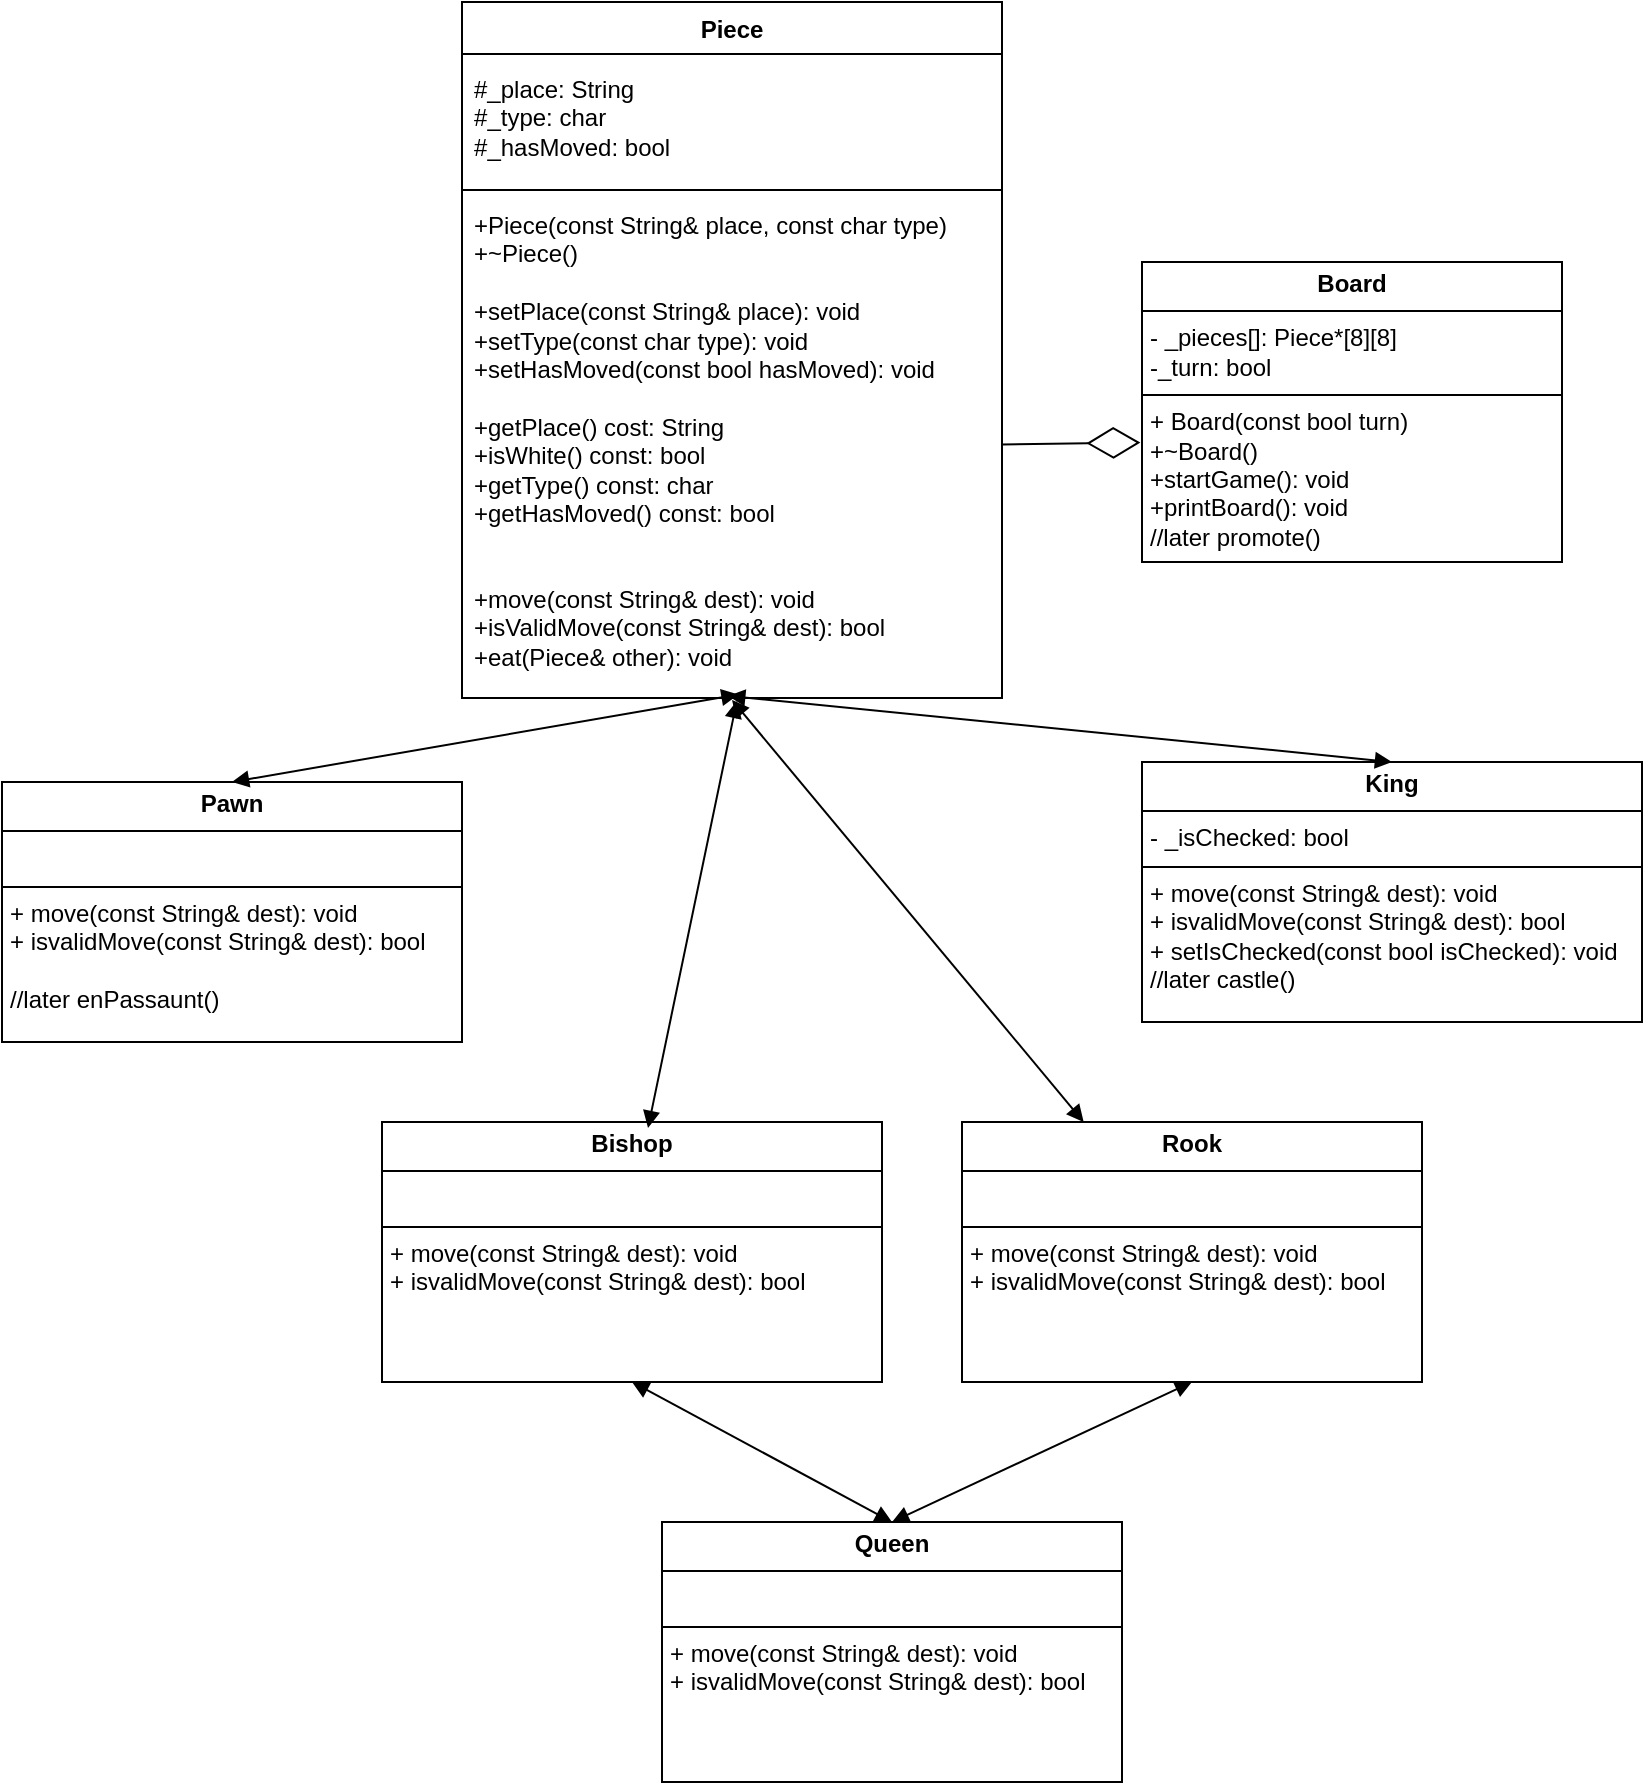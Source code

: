 <mxfile version="25.0.3">
  <diagram id="C5RBs43oDa-KdzZeNtuy" name="Page-1">
    <mxGraphModel dx="2150" dy="743" grid="1" gridSize="10" guides="1" tooltips="1" connect="1" arrows="1" fold="1" page="1" pageScale="1" pageWidth="827" pageHeight="1169" background="none" math="0" shadow="0">
      <root>
        <mxCell id="WIyWlLk6GJQsqaUBKTNV-0" />
        <mxCell id="WIyWlLk6GJQsqaUBKTNV-1" parent="WIyWlLk6GJQsqaUBKTNV-0" />
        <mxCell id="d8s1Xq8_TLy2aHuGUMDL-6" value="Piece" style="swimlane;fontStyle=1;align=center;verticalAlign=top;childLayout=stackLayout;horizontal=1;startSize=26;horizontalStack=0;resizeParent=1;resizeParentMax=0;resizeLast=0;collapsible=1;marginBottom=0;whiteSpace=wrap;html=1;" parent="WIyWlLk6GJQsqaUBKTNV-1" vertex="1">
          <mxGeometry x="-90" y="100" width="270" height="348" as="geometry">
            <mxRectangle x="140" y="130" width="70" height="30" as="alternateBounds" />
          </mxGeometry>
        </mxCell>
        <mxCell id="d8s1Xq8_TLy2aHuGUMDL-7" value="#_place: String&lt;div&gt;#&lt;span style=&quot;background-color: initial;&quot;&gt;_type:&amp;nbsp;&lt;/span&gt;&lt;span style=&quot;background-color: initial;&quot;&gt;char&lt;/span&gt;&lt;/div&gt;&lt;div&gt;#&lt;span style=&quot;background-color: initial;&quot;&gt;_hasMoved:&amp;nbsp;&lt;/span&gt;&lt;span style=&quot;background-color: initial;&quot;&gt;bool&lt;/span&gt;&lt;/div&gt;" style="text;strokeColor=none;fillColor=none;align=left;verticalAlign=middle;spacingLeft=4;spacingRight=4;overflow=hidden;rotatable=0;points=[[0,0.5],[1,0.5]];portConstraint=eastwest;html=1;whiteSpace=wrap;labelBackgroundColor=none;" parent="d8s1Xq8_TLy2aHuGUMDL-6" vertex="1">
          <mxGeometry y="26" width="270" height="64" as="geometry" />
        </mxCell>
        <mxCell id="d8s1Xq8_TLy2aHuGUMDL-8" value="" style="line;strokeWidth=1;fillColor=none;align=left;verticalAlign=middle;spacingTop=-1;spacingLeft=3;spacingRight=3;rotatable=0;labelPosition=right;points=[];portConstraint=eastwest;strokeColor=inherit;" parent="d8s1Xq8_TLy2aHuGUMDL-6" vertex="1">
          <mxGeometry y="90" width="270" height="8" as="geometry" />
        </mxCell>
        <mxCell id="d8s1Xq8_TLy2aHuGUMDL-9" value="+Piece(const String&amp;amp; place, const char type)&lt;div&gt;+~Piece()&lt;/div&gt;&lt;div&gt;&lt;br&gt;&lt;/div&gt;&lt;div&gt;+setPlace(const String&amp;amp; place):&amp;nbsp;&lt;span style=&quot;background-color: initial;&quot;&gt;void&lt;/span&gt;&lt;/div&gt;&lt;div&gt;&lt;span style=&quot;background-color: initial;&quot;&gt;+&lt;/span&gt;&lt;span style=&quot;background-color: initial;&quot;&gt;setType(const char type):&amp;nbsp;&lt;/span&gt;&lt;span style=&quot;background-color: initial;&quot;&gt;void&lt;/span&gt;&lt;/div&gt;&lt;div&gt;&lt;span style=&quot;background-color: initial;&quot;&gt;+&lt;/span&gt;&lt;span style=&quot;background-color: initial;&quot;&gt;setHasMoved(const bool hasMoved):&amp;nbsp;&lt;/span&gt;&lt;span style=&quot;background-color: initial;&quot;&gt;void&lt;/span&gt;&lt;/div&gt;&lt;div&gt;&lt;span style=&quot;background-color: initial;&quot;&gt;&lt;br&gt;&lt;/span&gt;&lt;/div&gt;&lt;div&gt;&lt;span style=&quot;background-color: initial;&quot;&gt;+getPlace() cost:&amp;nbsp;&lt;/span&gt;&lt;span style=&quot;background-color: initial;&quot;&gt;String&lt;/span&gt;&lt;/div&gt;&lt;div&gt;&lt;span style=&quot;background-color: initial;&quot;&gt;+isWhite() const:&amp;nbsp;&lt;/span&gt;&lt;span style=&quot;background-color: initial;&quot;&gt;bool&lt;/span&gt;&lt;/div&gt;&lt;div&gt;&lt;span style=&quot;background-color: initial;&quot;&gt;+getType() const:&amp;nbsp;&lt;/span&gt;&lt;span style=&quot;background-color: initial;&quot;&gt;char&lt;/span&gt;&lt;/div&gt;&lt;div&gt;&lt;span style=&quot;background-color: initial;&quot;&gt;+getHasMoved() const:&amp;nbsp;&lt;/span&gt;&lt;span style=&quot;background-color: initial;&quot;&gt;bool&lt;/span&gt;&lt;/div&gt;&lt;div&gt;&lt;span style=&quot;background-color: initial;&quot;&gt;&lt;br&gt;&lt;/span&gt;&lt;/div&gt;&lt;div&gt;&lt;span style=&quot;background-color: initial;&quot;&gt;&lt;br&gt;&lt;/span&gt;&lt;/div&gt;&lt;div&gt;&lt;span style=&quot;background-color: initial;&quot;&gt;+move(const String&amp;amp; dest): void&lt;/span&gt;&lt;/div&gt;&lt;div&gt;&lt;span style=&quot;background-color: initial;&quot;&gt;+isValidMove(const String&amp;amp; dest): bool&lt;/span&gt;&lt;/div&gt;&lt;div&gt;&lt;span style=&quot;background-color: initial;&quot;&gt;+eat(Piece&amp;amp; other): void&lt;/span&gt;&lt;/div&gt;" style="text;strokeColor=none;fillColor=none;align=left;verticalAlign=top;spacingLeft=4;spacingRight=4;overflow=hidden;rotatable=0;points=[[0,0.5],[1,0.5]];portConstraint=eastwest;whiteSpace=wrap;html=1;" parent="d8s1Xq8_TLy2aHuGUMDL-6" vertex="1">
          <mxGeometry y="98" width="270" height="250" as="geometry" />
        </mxCell>
        <mxCell id="d8s1Xq8_TLy2aHuGUMDL-11" value="&lt;p style=&quot;margin:0px;margin-top:4px;text-align:center;&quot;&gt;&lt;b&gt;Rook&lt;/b&gt;&lt;/p&gt;&lt;hr size=&quot;1&quot; style=&quot;border-style:solid;&quot;&gt;&lt;p style=&quot;margin:0px;margin-left:4px;&quot;&gt;&lt;br&gt;&lt;/p&gt;&lt;hr size=&quot;1&quot; style=&quot;border-style:solid;&quot;&gt;&lt;p style=&quot;margin:0px;margin-left:4px;&quot;&gt;+ move(const String&amp;amp; dest): void&lt;/p&gt;&lt;p style=&quot;margin:0px;margin-left:4px;&quot;&gt;+ isvalidMove(const String&amp;amp; dest): bool&lt;/p&gt;&lt;p style=&quot;margin:0px;margin-left:4px;&quot;&gt;&lt;br&gt;&lt;/p&gt;&lt;p style=&quot;margin:0px;margin-left:4px;&quot;&gt;&lt;br&gt;&lt;/p&gt;" style="verticalAlign=top;align=left;overflow=fill;html=1;whiteSpace=wrap;" parent="WIyWlLk6GJQsqaUBKTNV-1" vertex="1">
          <mxGeometry x="160" y="660" width="230" height="130" as="geometry" />
        </mxCell>
        <mxCell id="d8s1Xq8_TLy2aHuGUMDL-13" value="&lt;p style=&quot;margin:0px;margin-top:4px;text-align:center;&quot;&gt;&lt;b&gt;King&lt;/b&gt;&lt;/p&gt;&lt;hr size=&quot;1&quot; style=&quot;border-style:solid;&quot;&gt;&lt;p style=&quot;margin:0px;margin-left:4px;&quot;&gt;- _isChecked: bool&lt;/p&gt;&lt;hr size=&quot;1&quot; style=&quot;border-style:solid;&quot;&gt;&lt;p style=&quot;margin:0px;margin-left:4px;&quot;&gt;+ move(const String&amp;amp; dest): void&lt;/p&gt;&lt;p style=&quot;margin:0px;margin-left:4px;&quot;&gt;+ isvalidMove(const String&amp;amp; dest): bool&lt;/p&gt;&lt;p style=&quot;margin:0px;margin-left:4px;&quot;&gt;+ setIsChecked(const bool isChecked): void&lt;/p&gt;&lt;p style=&quot;margin:0px;margin-left:4px;&quot;&gt;//later castle()&lt;/p&gt;&lt;p style=&quot;margin:0px;margin-left:4px;&quot;&gt;&lt;br&gt;&lt;/p&gt;" style="verticalAlign=top;align=left;overflow=fill;html=1;whiteSpace=wrap;" parent="WIyWlLk6GJQsqaUBKTNV-1" vertex="1">
          <mxGeometry x="250" y="480" width="250" height="130" as="geometry" />
        </mxCell>
        <mxCell id="d8s1Xq8_TLy2aHuGUMDL-17" value="&lt;p style=&quot;margin:0px;margin-top:4px;text-align:center;&quot;&gt;&lt;b&gt;Board&lt;/b&gt;&lt;/p&gt;&lt;hr size=&quot;1&quot; style=&quot;border-style:solid;&quot;&gt;&lt;p style=&quot;margin:0px;margin-left:4px;&quot;&gt;- _pieces[]: Piece*[8][8]&lt;/p&gt;&lt;p style=&quot;margin:0px;margin-left:4px;&quot;&gt;-_turn: bool&lt;/p&gt;&lt;hr size=&quot;1&quot; style=&quot;border-style:solid;&quot;&gt;&lt;p style=&quot;margin:0px;margin-left:4px;&quot;&gt;+ Board(const bool turn)&lt;/p&gt;&lt;p style=&quot;margin:0px;margin-left:4px;&quot;&gt;+~Board()&lt;/p&gt;&lt;p style=&quot;margin:0px;margin-left:4px;&quot;&gt;+startGame(): void&lt;/p&gt;&lt;p style=&quot;margin:0px;margin-left:4px;&quot;&gt;+printBoard(): void&lt;/p&gt;&lt;p style=&quot;margin:0px;margin-left:4px;&quot;&gt;//later promote()&lt;/p&gt;" style="verticalAlign=top;align=left;overflow=fill;html=1;whiteSpace=wrap;" parent="WIyWlLk6GJQsqaUBKTNV-1" vertex="1">
          <mxGeometry x="250" y="230" width="210" height="150" as="geometry" />
        </mxCell>
        <mxCell id="d8s1Xq8_TLy2aHuGUMDL-18" value="" style="endArrow=diamondThin;endFill=0;endSize=24;html=1;rounded=0;entryX=-0.004;entryY=0.602;entryDx=0;entryDy=0;entryPerimeter=0;" parent="WIyWlLk6GJQsqaUBKTNV-1" source="d8s1Xq8_TLy2aHuGUMDL-9" target="d8s1Xq8_TLy2aHuGUMDL-17" edge="1">
          <mxGeometry width="160" relative="1" as="geometry">
            <mxPoint x="410" y="353" as="sourcePoint" />
            <mxPoint x="430" y="223" as="targetPoint" />
          </mxGeometry>
        </mxCell>
        <mxCell id="d8s1Xq8_TLy2aHuGUMDL-15" value="" style="endArrow=block;startArrow=block;endFill=1;startFill=1;html=1;rounded=0;entryX=0.5;entryY=1.004;entryDx=0;entryDy=0;entryPerimeter=0;" parent="WIyWlLk6GJQsqaUBKTNV-1" source="d8s1Xq8_TLy2aHuGUMDL-11" target="d8s1Xq8_TLy2aHuGUMDL-9" edge="1">
          <mxGeometry width="160" relative="1" as="geometry">
            <mxPoint x="175" y="510" as="sourcePoint" />
            <mxPoint x="220" y="500" as="targetPoint" />
            <Array as="points" />
          </mxGeometry>
        </mxCell>
        <mxCell id="d8s1Xq8_TLy2aHuGUMDL-20" value="&lt;p style=&quot;margin:0px;margin-top:4px;text-align:center;&quot;&gt;&lt;b&gt;Bishop&lt;/b&gt;&lt;/p&gt;&lt;hr size=&quot;1&quot; style=&quot;border-style:solid;&quot;&gt;&lt;p style=&quot;margin:0px;margin-left:4px;&quot;&gt;&lt;br&gt;&lt;/p&gt;&lt;hr size=&quot;1&quot; style=&quot;border-style:solid;&quot;&gt;&lt;p style=&quot;margin:0px;margin-left:4px;&quot;&gt;+ move(const String&amp;amp; dest): void&lt;/p&gt;&lt;p style=&quot;margin:0px;margin-left:4px;&quot;&gt;+ isvalidMove(const String&amp;amp; dest): bool&lt;/p&gt;" style="verticalAlign=top;align=left;overflow=fill;html=1;whiteSpace=wrap;" parent="WIyWlLk6GJQsqaUBKTNV-1" vertex="1">
          <mxGeometry x="-130" y="660" width="250" height="130" as="geometry" />
        </mxCell>
        <mxCell id="d8s1Xq8_TLy2aHuGUMDL-21" value="" style="endArrow=block;startArrow=block;endFill=1;startFill=1;html=1;rounded=0;entryX=0.493;entryY=0.996;entryDx=0;entryDy=0;entryPerimeter=0;exitX=0.5;exitY=0;exitDx=0;exitDy=0;" parent="WIyWlLk6GJQsqaUBKTNV-1" source="d8s1Xq8_TLy2aHuGUMDL-13" target="d8s1Xq8_TLy2aHuGUMDL-9" edge="1">
          <mxGeometry width="160" relative="1" as="geometry">
            <mxPoint x="404" y="680" as="sourcePoint" />
            <mxPoint x="286" y="490" as="targetPoint" />
          </mxGeometry>
        </mxCell>
        <mxCell id="d8s1Xq8_TLy2aHuGUMDL-22" value="" style="endArrow=block;startArrow=block;endFill=1;startFill=1;html=1;rounded=0;exitX=0.532;exitY=0.023;exitDx=0;exitDy=0;exitPerimeter=0;entryX=0.509;entryY=1.006;entryDx=0;entryDy=0;entryPerimeter=0;" parent="WIyWlLk6GJQsqaUBKTNV-1" source="d8s1Xq8_TLy2aHuGUMDL-20" edge="1" target="d8s1Xq8_TLy2aHuGUMDL-9">
          <mxGeometry width="160" relative="1" as="geometry">
            <mxPoint y="659" as="sourcePoint" />
            <mxPoint x="270" y="480" as="targetPoint" />
            <Array as="points" />
          </mxGeometry>
        </mxCell>
        <mxCell id="CQXrB59rSEnFBYvXw7kB-1" value="&lt;p style=&quot;margin:0px;margin-top:4px;text-align:center;&quot;&gt;&lt;b&gt;Queen&lt;/b&gt;&lt;/p&gt;&lt;hr size=&quot;1&quot; style=&quot;border-style:solid;&quot;&gt;&lt;p style=&quot;margin:0px;margin-left:4px;&quot;&gt;&lt;br&gt;&lt;/p&gt;&lt;hr size=&quot;1&quot; style=&quot;border-style:solid;&quot;&gt;&lt;p style=&quot;margin:0px;margin-left:4px;&quot;&gt;+ move(const String&amp;amp; dest): void&lt;/p&gt;&lt;p style=&quot;margin:0px;margin-left:4px;&quot;&gt;+ isvalidMove(const String&amp;amp; dest): bool&lt;/p&gt;&lt;p style=&quot;margin:0px;margin-left:4px;&quot;&gt;&lt;br&gt;&lt;/p&gt;&lt;p style=&quot;margin:0px;margin-left:4px;&quot;&gt;&lt;br&gt;&lt;/p&gt;" style="verticalAlign=top;align=left;overflow=fill;html=1;whiteSpace=wrap;" vertex="1" parent="WIyWlLk6GJQsqaUBKTNV-1">
          <mxGeometry x="10" y="860" width="230" height="130" as="geometry" />
        </mxCell>
        <mxCell id="CQXrB59rSEnFBYvXw7kB-4" value="" style="endArrow=block;startArrow=block;endFill=1;startFill=1;html=1;rounded=0;entryX=0.5;entryY=1;entryDx=0;entryDy=0;exitX=0.5;exitY=0;exitDx=0;exitDy=0;" edge="1" parent="WIyWlLk6GJQsqaUBKTNV-1" source="CQXrB59rSEnFBYvXw7kB-1" target="d8s1Xq8_TLy2aHuGUMDL-20">
          <mxGeometry width="160" relative="1" as="geometry">
            <mxPoint x="100" y="900" as="sourcePoint" />
            <mxPoint x="107" y="719" as="targetPoint" />
            <Array as="points" />
          </mxGeometry>
        </mxCell>
        <mxCell id="CQXrB59rSEnFBYvXw7kB-5" value="" style="endArrow=block;startArrow=block;endFill=1;startFill=1;html=1;rounded=0;entryX=0.5;entryY=1;entryDx=0;entryDy=0;exitX=0.5;exitY=0;exitDx=0;exitDy=0;" edge="1" parent="WIyWlLk6GJQsqaUBKTNV-1" source="CQXrB59rSEnFBYvXw7kB-1" target="d8s1Xq8_TLy2aHuGUMDL-11">
          <mxGeometry width="160" relative="1" as="geometry">
            <mxPoint x="120" y="900" as="sourcePoint" />
            <mxPoint x="127" y="719" as="targetPoint" />
            <Array as="points" />
          </mxGeometry>
        </mxCell>
        <mxCell id="CQXrB59rSEnFBYvXw7kB-7" value="&lt;p style=&quot;margin:0px;margin-top:4px;text-align:center;&quot;&gt;&lt;b&gt;Pawn&lt;/b&gt;&lt;/p&gt;&lt;hr size=&quot;1&quot; style=&quot;border-style:solid;&quot;&gt;&lt;p style=&quot;margin:0px;margin-left:4px;&quot;&gt;&lt;br&gt;&lt;/p&gt;&lt;hr size=&quot;1&quot; style=&quot;border-style:solid;&quot;&gt;&lt;p style=&quot;margin:0px;margin-left:4px;&quot;&gt;+ move(const String&amp;amp; dest): void&lt;/p&gt;&lt;p style=&quot;margin:0px;margin-left:4px;&quot;&gt;+ isvalidMove(const String&amp;amp; dest): bool&lt;/p&gt;&lt;p style=&quot;margin:0px;margin-left:4px;&quot;&gt;&lt;br&gt;&lt;/p&gt;&lt;p style=&quot;margin:0px;margin-left:4px;&quot;&gt;//later enPassaunt()&lt;/p&gt;" style="verticalAlign=top;align=left;overflow=fill;html=1;whiteSpace=wrap;" vertex="1" parent="WIyWlLk6GJQsqaUBKTNV-1">
          <mxGeometry x="-320" y="490" width="230" height="130" as="geometry" />
        </mxCell>
        <mxCell id="CQXrB59rSEnFBYvXw7kB-8" value="" style="endArrow=block;startArrow=block;endFill=1;startFill=1;html=1;rounded=0;exitX=0.5;exitY=0;exitDx=0;exitDy=0;entryX=0.512;entryY=0.993;entryDx=0;entryDy=0;entryPerimeter=0;" edge="1" parent="WIyWlLk6GJQsqaUBKTNV-1" source="CQXrB59rSEnFBYvXw7kB-7" target="d8s1Xq8_TLy2aHuGUMDL-9">
          <mxGeometry width="160" relative="1" as="geometry">
            <mxPoint x="-240" y="633" as="sourcePoint" />
            <mxPoint x="-196" y="420" as="targetPoint" />
            <Array as="points" />
          </mxGeometry>
        </mxCell>
      </root>
    </mxGraphModel>
  </diagram>
</mxfile>
